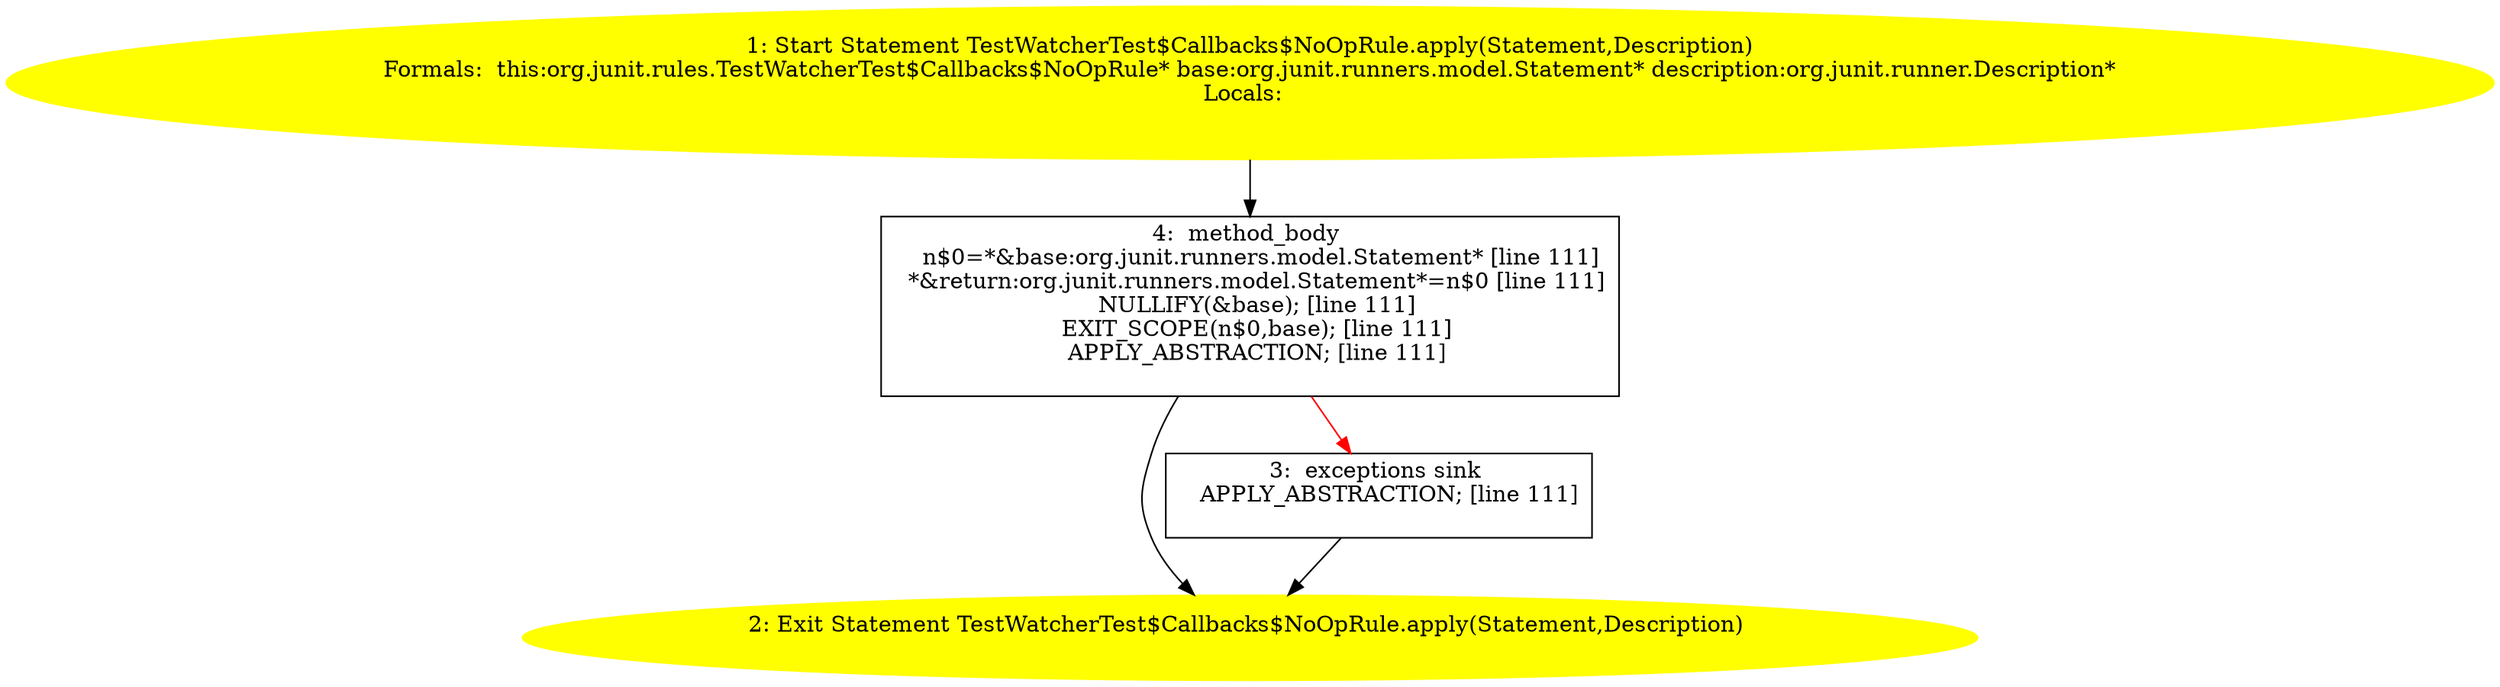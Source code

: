 /* @generated */
digraph cfg {
"org.junit.rules.TestWatcherTest$Callbacks$NoOpRule.apply(org.junit.runners.model.Statement,org.junit.2a682207baa99b700b060e56229a387b_1" [label="1: Start Statement TestWatcherTest$Callbacks$NoOpRule.apply(Statement,Description)\nFormals:  this:org.junit.rules.TestWatcherTest$Callbacks$NoOpRule* base:org.junit.runners.model.Statement* description:org.junit.runner.Description*\nLocals:  \n  " color=yellow style=filled]
	

	 "org.junit.rules.TestWatcherTest$Callbacks$NoOpRule.apply(org.junit.runners.model.Statement,org.junit.2a682207baa99b700b060e56229a387b_1" -> "org.junit.rules.TestWatcherTest$Callbacks$NoOpRule.apply(org.junit.runners.model.Statement,org.junit.2a682207baa99b700b060e56229a387b_4" ;
"org.junit.rules.TestWatcherTest$Callbacks$NoOpRule.apply(org.junit.runners.model.Statement,org.junit.2a682207baa99b700b060e56229a387b_2" [label="2: Exit Statement TestWatcherTest$Callbacks$NoOpRule.apply(Statement,Description) \n  " color=yellow style=filled]
	

"org.junit.rules.TestWatcherTest$Callbacks$NoOpRule.apply(org.junit.runners.model.Statement,org.junit.2a682207baa99b700b060e56229a387b_3" [label="3:  exceptions sink \n   APPLY_ABSTRACTION; [line 111]\n " shape="box"]
	

	 "org.junit.rules.TestWatcherTest$Callbacks$NoOpRule.apply(org.junit.runners.model.Statement,org.junit.2a682207baa99b700b060e56229a387b_3" -> "org.junit.rules.TestWatcherTest$Callbacks$NoOpRule.apply(org.junit.runners.model.Statement,org.junit.2a682207baa99b700b060e56229a387b_2" ;
"org.junit.rules.TestWatcherTest$Callbacks$NoOpRule.apply(org.junit.runners.model.Statement,org.junit.2a682207baa99b700b060e56229a387b_4" [label="4:  method_body \n   n$0=*&base:org.junit.runners.model.Statement* [line 111]\n  *&return:org.junit.runners.model.Statement*=n$0 [line 111]\n  NULLIFY(&base); [line 111]\n  EXIT_SCOPE(n$0,base); [line 111]\n  APPLY_ABSTRACTION; [line 111]\n " shape="box"]
	

	 "org.junit.rules.TestWatcherTest$Callbacks$NoOpRule.apply(org.junit.runners.model.Statement,org.junit.2a682207baa99b700b060e56229a387b_4" -> "org.junit.rules.TestWatcherTest$Callbacks$NoOpRule.apply(org.junit.runners.model.Statement,org.junit.2a682207baa99b700b060e56229a387b_2" ;
	 "org.junit.rules.TestWatcherTest$Callbacks$NoOpRule.apply(org.junit.runners.model.Statement,org.junit.2a682207baa99b700b060e56229a387b_4" -> "org.junit.rules.TestWatcherTest$Callbacks$NoOpRule.apply(org.junit.runners.model.Statement,org.junit.2a682207baa99b700b060e56229a387b_3" [color="red" ];
}
